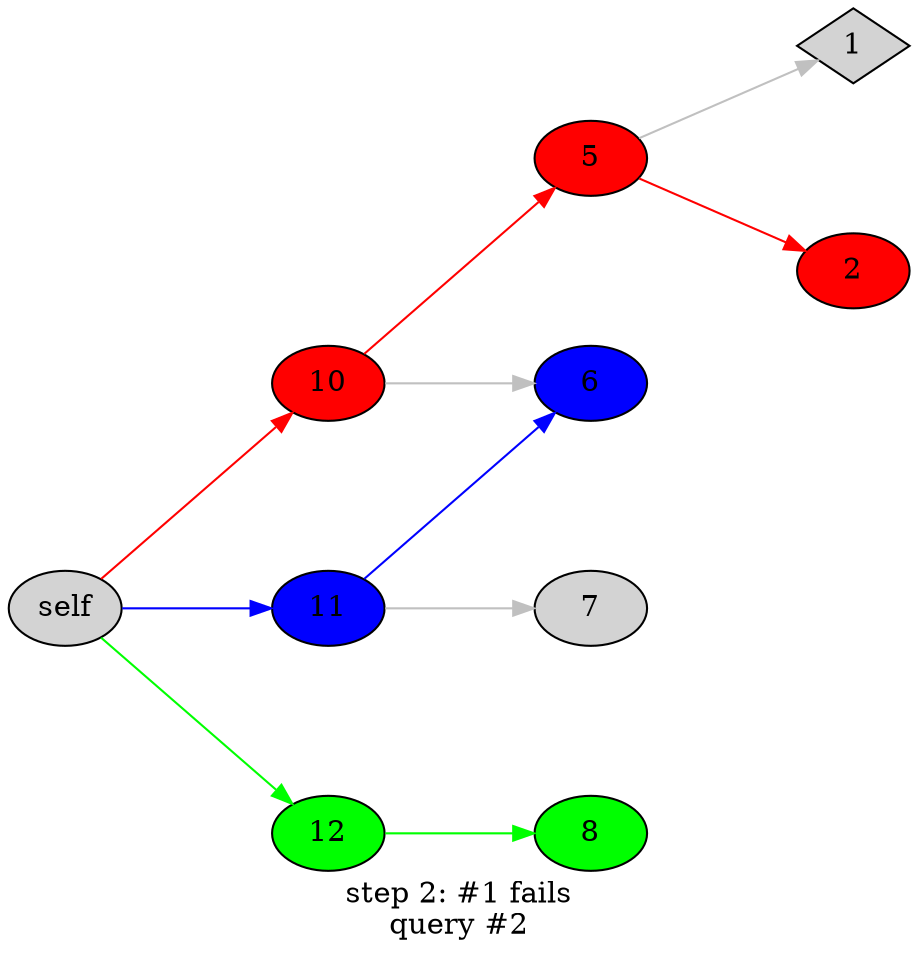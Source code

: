 digraph {
  label = "step 2: #1 fails\nquery #2";
  rankdir = LR;
  node [style=filled];
  edge [color=gray];
  nodesep = 1;
  ranksep = 1;
  subgraph hop1 {
      rank = same
      10, 11, 12
  }
  self -> 10 -> 5 [color=red];
  5 -> 1
  5 -> 2 [color=red];
  10, 5, 2 [fillcolor=red];

  self -> 11 -> 6 [color=blue];
  11, 6 [fillcolor=blue];

  self -> 12 -> 8 [color=green];
  12, 8 [fillcolor=green];

  10 -> 6
  11 -> 7
  1 [shape=diamond]
}
